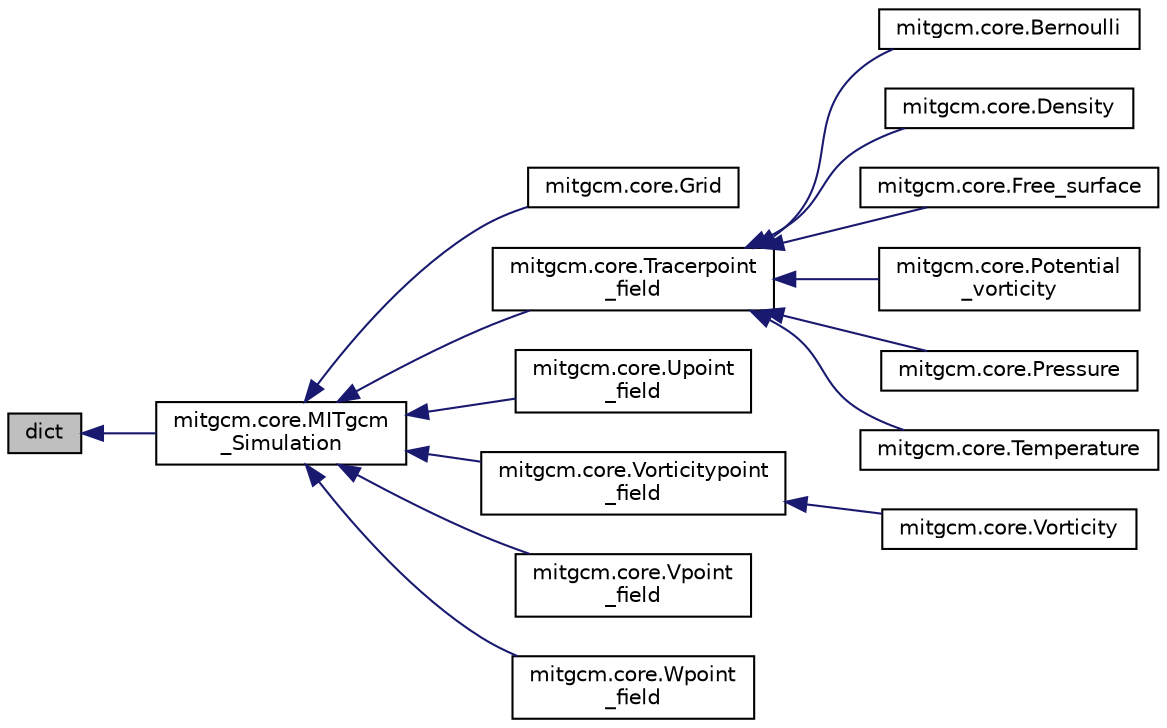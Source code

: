digraph "dict"
{
  edge [fontname="Helvetica",fontsize="10",labelfontname="Helvetica",labelfontsize="10"];
  node [fontname="Helvetica",fontsize="10",shape=record];
  rankdir="LR";
  Node1 [label="dict",height=0.2,width=0.4,color="black", fillcolor="grey75", style="filled", fontcolor="black"];
  Node1 -> Node2 [dir="back",color="midnightblue",fontsize="10",style="solid",fontname="Helvetica"];
  Node2 [label="mitgcm.core.MITgcm\l_Simulation",height=0.2,width=0.4,color="black", fillcolor="white", style="filled",URL="$classmitgcm_1_1core_1_1_m_i_tgcm___simulation.html"];
  Node2 -> Node3 [dir="back",color="midnightblue",fontsize="10",style="solid",fontname="Helvetica"];
  Node3 [label="mitgcm.core.Grid",height=0.2,width=0.4,color="black", fillcolor="white", style="filled",URL="$classmitgcm_1_1core_1_1_grid.html"];
  Node2 -> Node4 [dir="back",color="midnightblue",fontsize="10",style="solid",fontname="Helvetica"];
  Node4 [label="mitgcm.core.Tracerpoint\l_field",height=0.2,width=0.4,color="black", fillcolor="white", style="filled",URL="$classmitgcm_1_1core_1_1_tracerpoint__field.html"];
  Node4 -> Node5 [dir="back",color="midnightblue",fontsize="10",style="solid",fontname="Helvetica"];
  Node5 [label="mitgcm.core.Bernoulli",height=0.2,width=0.4,color="black", fillcolor="white", style="filled",URL="$classmitgcm_1_1core_1_1_bernoulli.html"];
  Node4 -> Node6 [dir="back",color="midnightblue",fontsize="10",style="solid",fontname="Helvetica"];
  Node6 [label="mitgcm.core.Density",height=0.2,width=0.4,color="black", fillcolor="white", style="filled",URL="$classmitgcm_1_1core_1_1_density.html"];
  Node4 -> Node7 [dir="back",color="midnightblue",fontsize="10",style="solid",fontname="Helvetica"];
  Node7 [label="mitgcm.core.Free_surface",height=0.2,width=0.4,color="black", fillcolor="white", style="filled",URL="$classmitgcm_1_1core_1_1_free__surface.html"];
  Node4 -> Node8 [dir="back",color="midnightblue",fontsize="10",style="solid",fontname="Helvetica"];
  Node8 [label="mitgcm.core.Potential\l_vorticity",height=0.2,width=0.4,color="black", fillcolor="white", style="filled",URL="$classmitgcm_1_1core_1_1_potential__vorticity.html"];
  Node4 -> Node9 [dir="back",color="midnightblue",fontsize="10",style="solid",fontname="Helvetica"];
  Node9 [label="mitgcm.core.Pressure",height=0.2,width=0.4,color="black", fillcolor="white", style="filled",URL="$classmitgcm_1_1core_1_1_pressure.html"];
  Node4 -> Node10 [dir="back",color="midnightblue",fontsize="10",style="solid",fontname="Helvetica"];
  Node10 [label="mitgcm.core.Temperature",height=0.2,width=0.4,color="black", fillcolor="white", style="filled",URL="$classmitgcm_1_1core_1_1_temperature.html"];
  Node2 -> Node11 [dir="back",color="midnightblue",fontsize="10",style="solid",fontname="Helvetica"];
  Node11 [label="mitgcm.core.Upoint\l_field",height=0.2,width=0.4,color="black", fillcolor="white", style="filled",URL="$classmitgcm_1_1core_1_1_upoint__field.html"];
  Node2 -> Node12 [dir="back",color="midnightblue",fontsize="10",style="solid",fontname="Helvetica"];
  Node12 [label="mitgcm.core.Vorticitypoint\l_field",height=0.2,width=0.4,color="black", fillcolor="white", style="filled",URL="$classmitgcm_1_1core_1_1_vorticitypoint__field.html"];
  Node12 -> Node13 [dir="back",color="midnightblue",fontsize="10",style="solid",fontname="Helvetica"];
  Node13 [label="mitgcm.core.Vorticity",height=0.2,width=0.4,color="black", fillcolor="white", style="filled",URL="$classmitgcm_1_1core_1_1_vorticity.html"];
  Node2 -> Node14 [dir="back",color="midnightblue",fontsize="10",style="solid",fontname="Helvetica"];
  Node14 [label="mitgcm.core.Vpoint\l_field",height=0.2,width=0.4,color="black", fillcolor="white", style="filled",URL="$classmitgcm_1_1core_1_1_vpoint__field.html"];
  Node2 -> Node15 [dir="back",color="midnightblue",fontsize="10",style="solid",fontname="Helvetica"];
  Node15 [label="mitgcm.core.Wpoint\l_field",height=0.2,width=0.4,color="black", fillcolor="white", style="filled",URL="$classmitgcm_1_1core_1_1_wpoint__field.html"];
}

